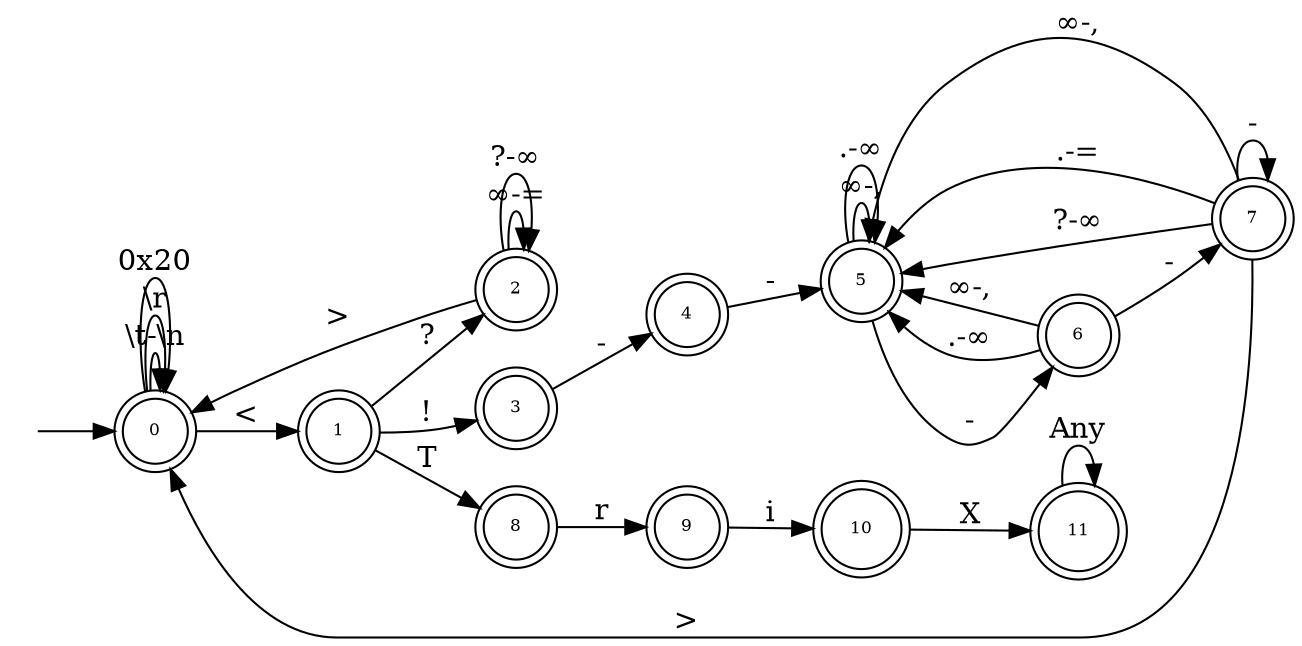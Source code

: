 digraph Automaton {
  rankdir = LR
  node [width=0.2, height=0.2, fontsize=8]
  initial [shape=plaintext,label=""]
  initial -> 0
  0 [shape=doublecircle,label="0"]
  0 -> 0 [label="\\t-\\n"]
  0 -> 0 [label="\\r"]
  0 -> 0 [label="0x20"]
  0 -> 1 [label="<"]
  1 [shape=doublecircle,label="1"]
  1 -> 3 [label="!"]
  1 -> 2 [label="?"]
  1 -> 8 [label="T"]
  2 [shape=doublecircle,label="2"]
  2 -> 2 [label="∞-="]
  2 -> 0 [label=">"]
  2 -> 2 [label="?-∞"]
  3 [shape=doublecircle,label="3"]
  3 -> 4 [label="-"]
  4 [shape=doublecircle,label="4"]
  4 -> 5 [label="-"]
  5 [shape=doublecircle,label="5"]
  5 -> 5 [label="∞-,"]
  5 -> 6 [label="-"]
  5 -> 5 [label=".-∞"]
  6 [shape=doublecircle,label="6"]
  6 -> 5 [label="∞-,"]
  6 -> 7 [label="-"]
  6 -> 5 [label=".-∞"]
  7 [shape=doublecircle,label="7"]
  7 -> 5 [label="∞-,"]
  7 -> 7 [label="-"]
  7 -> 5 [label=".-="]
  7 -> 0 [label=">"]
  7 -> 5 [label="?-∞"]
  8 [shape=doublecircle,label="8"]
  8 -> 9 [label="r"]
  9 [shape=doublecircle,label="9"]
  9 -> 10 [label="i"]
  10 [shape=doublecircle,label="10"]
  10 -> 11 [label="X"]
  11 [shape=doublecircle,label="11"]
  11 -> 11 [label="Any"]
}